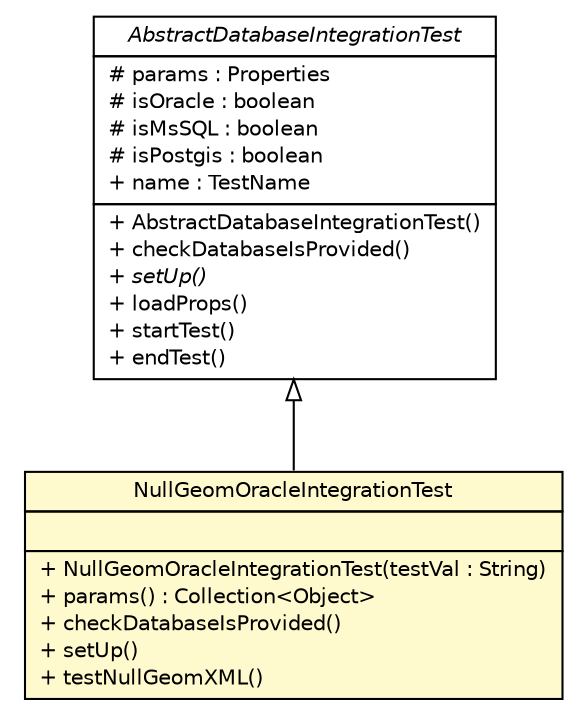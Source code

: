 #!/usr/local/bin/dot
#
# Class diagram 
# Generated by UMLGraph version R5_6-24-gf6e263 (http://www.umlgraph.org/)
#

digraph G {
	edge [fontname="Helvetica",fontsize=10,labelfontname="Helvetica",labelfontsize=10];
	node [fontname="Helvetica",fontsize=10,shape=plaintext];
	nodesep=0.25;
	ranksep=0.5;
	// nl.b3p.AbstractDatabaseIntegrationTest
	c423 [label=<<table title="nl.b3p.AbstractDatabaseIntegrationTest" border="0" cellborder="1" cellspacing="0" cellpadding="2" port="p" href="../../../AbstractDatabaseIntegrationTest.html">
		<tr><td><table border="0" cellspacing="0" cellpadding="1">
<tr><td align="center" balign="center"><font face="Helvetica-Oblique"> AbstractDatabaseIntegrationTest </font></td></tr>
		</table></td></tr>
		<tr><td><table border="0" cellspacing="0" cellpadding="1">
<tr><td align="left" balign="left"> # params : Properties </td></tr>
<tr><td align="left" balign="left"> # isOracle : boolean </td></tr>
<tr><td align="left" balign="left"> # isMsSQL : boolean </td></tr>
<tr><td align="left" balign="left"> # isPostgis : boolean </td></tr>
<tr><td align="left" balign="left"> + name : TestName </td></tr>
		</table></td></tr>
		<tr><td><table border="0" cellspacing="0" cellpadding="1">
<tr><td align="left" balign="left"> + AbstractDatabaseIntegrationTest() </td></tr>
<tr><td align="left" balign="left"> + checkDatabaseIsProvided() </td></tr>
<tr><td align="left" balign="left"><font face="Helvetica-Oblique" point-size="10.0"> + setUp() </font></td></tr>
<tr><td align="left" balign="left"> + loadProps() </td></tr>
<tr><td align="left" balign="left"> + startTest() </td></tr>
<tr><td align="left" balign="left"> + endTest() </td></tr>
		</table></td></tr>
		</table>>, URL="../../../AbstractDatabaseIntegrationTest.html", fontname="Helvetica", fontcolor="black", fontsize=10.0];
	// nl.b3p.brmo.loader.jdbc.NullGeomOracleIntegrationTest
	c435 [label=<<table title="nl.b3p.brmo.loader.jdbc.NullGeomOracleIntegrationTest" border="0" cellborder="1" cellspacing="0" cellpadding="2" port="p" bgcolor="lemonChiffon" href="./NullGeomOracleIntegrationTest.html">
		<tr><td><table border="0" cellspacing="0" cellpadding="1">
<tr><td align="center" balign="center"> NullGeomOracleIntegrationTest </td></tr>
		</table></td></tr>
		<tr><td><table border="0" cellspacing="0" cellpadding="1">
<tr><td align="left" balign="left">  </td></tr>
		</table></td></tr>
		<tr><td><table border="0" cellspacing="0" cellpadding="1">
<tr><td align="left" balign="left"> + NullGeomOracleIntegrationTest(testVal : String) </td></tr>
<tr><td align="left" balign="left"> + params() : Collection&lt;Object&gt; </td></tr>
<tr><td align="left" balign="left"> + checkDatabaseIsProvided() </td></tr>
<tr><td align="left" balign="left"> + setUp() </td></tr>
<tr><td align="left" balign="left"> + testNullGeomXML() </td></tr>
		</table></td></tr>
		</table>>, URL="./NullGeomOracleIntegrationTest.html", fontname="Helvetica", fontcolor="black", fontsize=10.0];
	//nl.b3p.brmo.loader.jdbc.NullGeomOracleIntegrationTest extends nl.b3p.AbstractDatabaseIntegrationTest
	c423:p -> c435:p [dir=back,arrowtail=empty];
}

